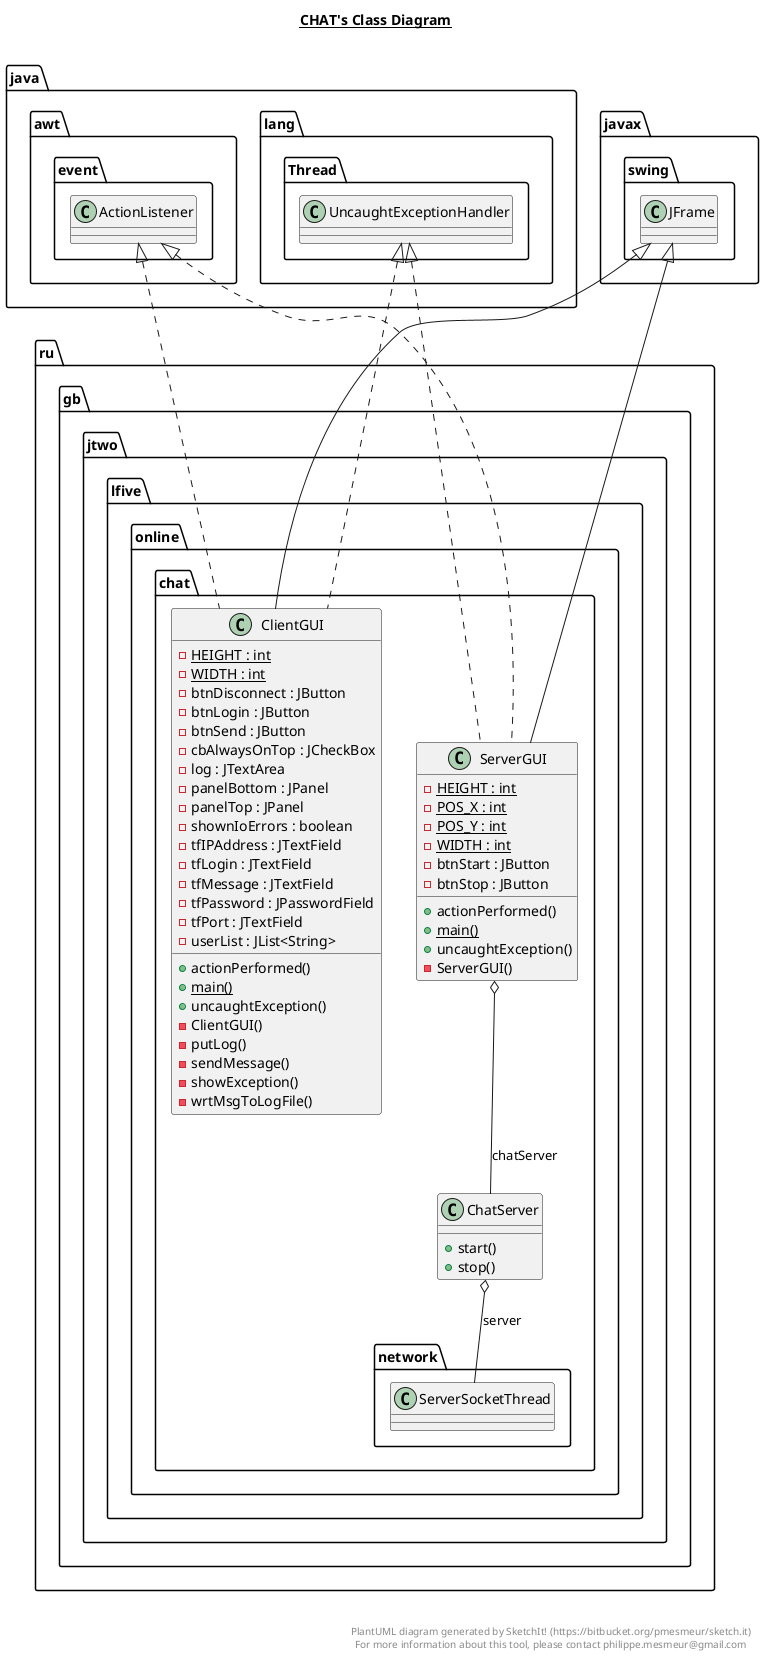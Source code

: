@startuml

title __CHAT's Class Diagram__\n

  namespace ru.gb.jtwo.lfive.online {
    namespace chat {
      class ru.gb.jtwo.lfive.online.chat.ChatServer {
          + start()
          + stop()
      }
    }
  }
  

  namespace ru.gb.jtwo.lfive.online {
    namespace chat {
      class ru.gb.jtwo.lfive.online.chat.ClientGUI {
          {static} - HEIGHT : int
          {static} - WIDTH : int
          - btnDisconnect : JButton
          - btnLogin : JButton
          - btnSend : JButton
          - cbAlwaysOnTop : JCheckBox
          - log : JTextArea
          - panelBottom : JPanel
          - panelTop : JPanel
          - shownIoErrors : boolean
          - tfIPAddress : JTextField
          - tfLogin : JTextField
          - tfMessage : JTextField
          - tfPassword : JPasswordField
          - tfPort : JTextField
          - userList : JList<String>
          + actionPerformed()
          {static} + main()
          + uncaughtException()
          - ClientGUI()
          - putLog()
          - sendMessage()
          - showException()
          - wrtMsgToLogFile()
      }
    }
  }
  

  namespace ru.gb.jtwo.lfive.online {
    namespace chat {
      class ru.gb.jtwo.lfive.online.chat.ServerGUI {
          {static} - HEIGHT : int
          {static} - POS_X : int
          {static} - POS_Y : int
          {static} - WIDTH : int
          - btnStart : JButton
          - btnStop : JButton
          + actionPerformed()
          {static} + main()
          + uncaughtException()
          - ServerGUI()
      }
    }
  }
  

  ru.gb.jtwo.lfive.online.chat.ChatServer o-- ru.gb.jtwo.lfive.online.chat.network.ServerSocketThread : server
  ru.gb.jtwo.lfive.online.chat.ClientGUI .up.|> java.awt.event.ActionListener
  ru.gb.jtwo.lfive.online.chat.ClientGUI .up.|> java.lang.Thread.UncaughtExceptionHandler
  ru.gb.jtwo.lfive.online.chat.ClientGUI -up-|> javax.swing.JFrame
  ru.gb.jtwo.lfive.online.chat.ServerGUI .up.|> java.awt.event.ActionListener
  ru.gb.jtwo.lfive.online.chat.ServerGUI .up.|> java.lang.Thread.UncaughtExceptionHandler
  ru.gb.jtwo.lfive.online.chat.ServerGUI -up-|> javax.swing.JFrame
  ru.gb.jtwo.lfive.online.chat.ServerGUI o-- ru.gb.jtwo.lfive.online.chat.ChatServer : chatServer


right footer


PlantUML diagram generated by SketchIt! (https://bitbucket.org/pmesmeur/sketch.it)
For more information about this tool, please contact philippe.mesmeur@gmail.com
endfooter

@enduml
